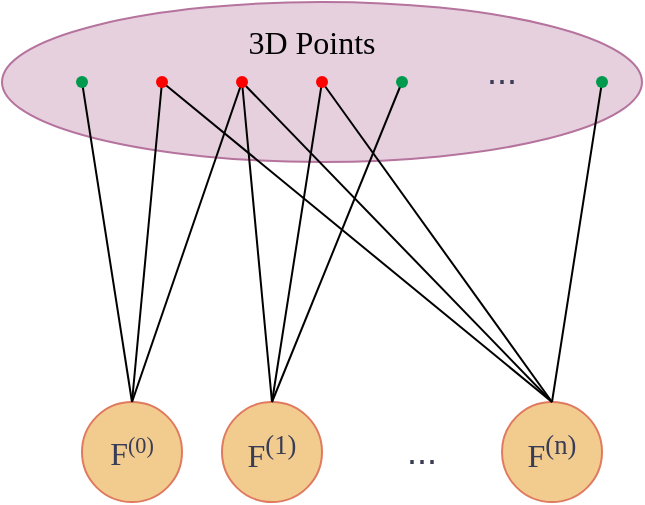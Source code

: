 <mxfile version="21.7.2" type="github">
  <diagram name="第 1 页" id="p5tvnPAxK2jM7N4Cxcdh">
    <mxGraphModel dx="954" dy="642" grid="1" gridSize="10" guides="1" tooltips="1" connect="1" arrows="1" fold="1" page="1" pageScale="1" pageWidth="827" pageHeight="1169" math="0" shadow="0">
      <root>
        <mxCell id="0" />
        <mxCell id="1" parent="0" />
        <mxCell id="sI3iWoAzNLH_Q0J9M54Q-50" value="" style="ellipse;whiteSpace=wrap;html=1;strokeColor=#B5739D;fontColor=#393C56;fillColor=#E6D0DE;" vertex="1" parent="1">
          <mxGeometry x="310" y="210" width="320" height="80" as="geometry" />
        </mxCell>
        <mxCell id="sI3iWoAzNLH_Q0J9M54Q-8" value="F&lt;span style=&quot;font-size: 13.333px;&quot;&gt;&lt;sup&gt;(0)&lt;/sup&gt;&lt;/span&gt;" style="ellipse;whiteSpace=wrap;html=1;aspect=fixed;fillColor=#F2CC8F;strokeColor=#E07A5F;fontFamily=Times New Roman;fontSize=16;labelBackgroundColor=none;fontColor=#393C56;" vertex="1" parent="1">
          <mxGeometry x="350" y="410" width="50" height="50" as="geometry" />
        </mxCell>
        <mxCell id="sI3iWoAzNLH_Q0J9M54Q-9" value="F&lt;sup&gt;(1)&lt;/sup&gt;" style="ellipse;whiteSpace=wrap;html=1;aspect=fixed;fillColor=#F2CC8F;strokeColor=#E07A5F;fontFamily=Times New Roman;fontSize=16;labelBackgroundColor=none;fontColor=#393C56;" vertex="1" parent="1">
          <mxGeometry x="420" y="410" width="50" height="50" as="geometry" />
        </mxCell>
        <mxCell id="sI3iWoAzNLH_Q0J9M54Q-16" value="F&lt;sup&gt;(n)&lt;/sup&gt;" style="ellipse;whiteSpace=wrap;html=1;aspect=fixed;fillColor=#F2CC8F;strokeColor=#E07A5F;fontFamily=Times New Roman;fontSize=16;labelBackgroundColor=none;fontColor=#393C56;" vertex="1" parent="1">
          <mxGeometry x="560" y="410" width="50" height="50" as="geometry" />
        </mxCell>
        <mxCell id="sI3iWoAzNLH_Q0J9M54Q-19" value="..." style="text;html=1;strokeColor=none;fillColor=none;align=center;verticalAlign=middle;whiteSpace=wrap;rounded=0;fontSize=18;fontStyle=0;labelBackgroundColor=none;fontColor=#393C56;" vertex="1" parent="1">
          <mxGeometry x="490" y="420" width="60" height="30" as="geometry" />
        </mxCell>
        <mxCell id="sI3iWoAzNLH_Q0J9M54Q-31" value="" style="endArrow=none;html=1;rounded=0;strokeColor=#000000;fontColor=#393C56;fillColor=#F2CC8F;exitX=0.5;exitY=0;exitDx=0;exitDy=0;" edge="1" parent="1" source="sI3iWoAzNLH_Q0J9M54Q-16">
          <mxGeometry width="50" height="50" relative="1" as="geometry">
            <mxPoint x="620" y="300" as="sourcePoint" />
            <mxPoint x="390" y="250" as="targetPoint" />
          </mxGeometry>
        </mxCell>
        <mxCell id="sI3iWoAzNLH_Q0J9M54Q-33" value="" style="endArrow=none;html=1;rounded=0;strokeColor=#000000;fontColor=#393C56;fillColor=#F2CC8F;exitX=0.5;exitY=0;exitDx=0;exitDy=0;entryX=0.45;entryY=0.925;entryDx=0;entryDy=0;entryPerimeter=0;" edge="1" parent="1" source="sI3iWoAzNLH_Q0J9M54Q-8" target="sI3iWoAzNLH_Q0J9M54Q-32">
          <mxGeometry width="50" height="50" relative="1" as="geometry">
            <mxPoint x="300" y="310" as="sourcePoint" />
            <mxPoint x="310" y="280" as="targetPoint" />
          </mxGeometry>
        </mxCell>
        <mxCell id="sI3iWoAzNLH_Q0J9M54Q-32" value="" style="shape=waypoint;sketch=0;fillStyle=solid;size=6;pointerEvents=1;points=[];fillColor=none;resizable=0;rotatable=0;perimeter=centerPerimeter;snapToPoint=1;strokeColor=#00994D;fontColor=#393C56;" vertex="1" parent="1">
          <mxGeometry x="340" y="240" width="20" height="20" as="geometry" />
        </mxCell>
        <mxCell id="sI3iWoAzNLH_Q0J9M54Q-34" value="" style="endArrow=none;html=1;rounded=0;strokeColor=#000000;fontColor=#393C56;fillColor=#F2CC8F;exitX=0.5;exitY=0;exitDx=0;exitDy=0;entryX=0.4;entryY=0.725;entryDx=0;entryDy=0;entryPerimeter=0;" edge="1" parent="1" source="sI3iWoAzNLH_Q0J9M54Q-8" target="sI3iWoAzNLH_Q0J9M54Q-23">
          <mxGeometry width="50" height="50" relative="1" as="geometry">
            <mxPoint x="390" y="310" as="sourcePoint" />
            <mxPoint x="440" y="260" as="targetPoint" />
          </mxGeometry>
        </mxCell>
        <mxCell id="sI3iWoAzNLH_Q0J9M54Q-35" value="" style="endArrow=none;html=1;rounded=0;strokeColor=#000000;fontColor=#393C56;fillColor=#F2CC8F;entryX=-0.1;entryY=-0.075;entryDx=0;entryDy=0;entryPerimeter=0;exitX=0.5;exitY=0;exitDx=0;exitDy=0;" edge="1" parent="1" source="sI3iWoAzNLH_Q0J9M54Q-9" target="sI3iWoAzNLH_Q0J9M54Q-23">
          <mxGeometry width="50" height="50" relative="1" as="geometry">
            <mxPoint x="620" y="300" as="sourcePoint" />
            <mxPoint x="670" y="250" as="targetPoint" />
          </mxGeometry>
        </mxCell>
        <mxCell id="sI3iWoAzNLH_Q0J9M54Q-37" value="..." style="text;html=1;strokeColor=none;fillColor=none;align=center;verticalAlign=middle;whiteSpace=wrap;rounded=0;fontSize=18;fontStyle=0;labelBackgroundColor=none;fontColor=#393C56;" vertex="1" parent="1">
          <mxGeometry x="530" y="230" width="60" height="30" as="geometry" />
        </mxCell>
        <mxCell id="sI3iWoAzNLH_Q0J9M54Q-38" value="" style="endArrow=none;html=1;rounded=0;strokeColor=#000000;fontColor=#393C56;fillColor=#F2CC8F;exitX=0.5;exitY=0;exitDx=0;exitDy=0;" edge="1" parent="1" source="sI3iWoAzNLH_Q0J9M54Q-8" target="sI3iWoAzNLH_Q0J9M54Q-22">
          <mxGeometry width="50" height="50" relative="1" as="geometry">
            <mxPoint x="620" y="300" as="sourcePoint" />
            <mxPoint x="670" y="250" as="targetPoint" />
          </mxGeometry>
        </mxCell>
        <mxCell id="sI3iWoAzNLH_Q0J9M54Q-39" value="" style="endArrow=none;html=1;rounded=0;strokeColor=#000000;fontColor=#393C56;fillColor=#F2CC8F;exitX=0.5;exitY=0;exitDx=0;exitDy=0;" edge="1" parent="1" source="sI3iWoAzNLH_Q0J9M54Q-9">
          <mxGeometry width="50" height="50" relative="1" as="geometry">
            <mxPoint x="420" y="300" as="sourcePoint" />
            <mxPoint x="470" y="250" as="targetPoint" />
          </mxGeometry>
        </mxCell>
        <mxCell id="sI3iWoAzNLH_Q0J9M54Q-41" value="" style="endArrow=none;html=1;rounded=0;strokeColor=#000000;fontColor=#393C56;fillColor=#F2CC8F;exitX=0.5;exitY=0;exitDx=0;exitDy=0;" edge="1" parent="1" source="sI3iWoAzNLH_Q0J9M54Q-9" target="sI3iWoAzNLH_Q0J9M54Q-25">
          <mxGeometry width="50" height="50" relative="1" as="geometry">
            <mxPoint x="535" y="170" as="sourcePoint" />
            <mxPoint x="585" y="120" as="targetPoint" />
          </mxGeometry>
        </mxCell>
        <mxCell id="sI3iWoAzNLH_Q0J9M54Q-22" value="" style="shape=waypoint;sketch=0;fillStyle=solid;size=6;pointerEvents=1;points=[];fillColor=none;resizable=0;rotatable=0;perimeter=centerPerimeter;snapToPoint=1;strokeColor=#FF0000;fontColor=#393C56;" vertex="1" parent="1">
          <mxGeometry x="380" y="240" width="20" height="20" as="geometry" />
        </mxCell>
        <mxCell id="sI3iWoAzNLH_Q0J9M54Q-36" value="" style="endArrow=none;html=1;rounded=0;strokeColor=#000000;fontColor=#393C56;fillColor=#F2CC8F;exitX=0.5;exitY=0;exitDx=0;exitDy=0;" edge="1" parent="1" source="sI3iWoAzNLH_Q0J9M54Q-16">
          <mxGeometry width="50" height="50" relative="1" as="geometry">
            <mxPoint x="620" y="300" as="sourcePoint" />
            <mxPoint x="430" y="250" as="targetPoint" />
          </mxGeometry>
        </mxCell>
        <mxCell id="sI3iWoAzNLH_Q0J9M54Q-25" value="" style="shape=waypoint;sketch=0;fillStyle=solid;size=6;pointerEvents=1;points=[];fillColor=none;resizable=0;rotatable=0;perimeter=centerPerimeter;snapToPoint=1;strokeColor=#00994D;fontColor=#393C56;" vertex="1" parent="1">
          <mxGeometry x="500" y="240" width="20" height="20" as="geometry" />
        </mxCell>
        <mxCell id="sI3iWoAzNLH_Q0J9M54Q-42" value="" style="endArrow=none;html=1;rounded=0;strokeColor=#000000;fontColor=#393C56;fillColor=#F2CC8F;entryX=0.4;entryY=0.775;entryDx=0;entryDy=0;entryPerimeter=0;exitX=0.5;exitY=0;exitDx=0;exitDy=0;" edge="1" parent="1" source="sI3iWoAzNLH_Q0J9M54Q-16" target="sI3iWoAzNLH_Q0J9M54Q-27">
          <mxGeometry width="50" height="50" relative="1" as="geometry">
            <mxPoint x="620" y="300" as="sourcePoint" />
            <mxPoint x="670" y="250" as="targetPoint" />
          </mxGeometry>
        </mxCell>
        <mxCell id="sI3iWoAzNLH_Q0J9M54Q-40" value="" style="endArrow=none;html=1;rounded=0;strokeColor=#000000;fontColor=#393C56;fillColor=#F2CC8F;entryX=0.15;entryY=0.675;entryDx=0;entryDy=0;entryPerimeter=0;exitX=0.5;exitY=0;exitDx=0;exitDy=0;" edge="1" parent="1" source="sI3iWoAzNLH_Q0J9M54Q-16" target="sI3iWoAzNLH_Q0J9M54Q-26">
          <mxGeometry width="50" height="50" relative="1" as="geometry">
            <mxPoint x="620" y="300" as="sourcePoint" />
            <mxPoint x="670" y="250" as="targetPoint" />
          </mxGeometry>
        </mxCell>
        <mxCell id="sI3iWoAzNLH_Q0J9M54Q-26" value="" style="shape=waypoint;sketch=0;fillStyle=solid;size=6;pointerEvents=1;points=[];fillColor=none;resizable=0;rotatable=0;perimeter=centerPerimeter;snapToPoint=1;strokeColor=#FF0000;fontColor=#393C56;" vertex="1" parent="1">
          <mxGeometry x="460" y="240" width="20" height="20" as="geometry" />
        </mxCell>
        <mxCell id="sI3iWoAzNLH_Q0J9M54Q-23" value="" style="shape=waypoint;sketch=0;fillStyle=solid;size=6;pointerEvents=1;points=[];fillColor=none;resizable=0;rotatable=0;perimeter=centerPerimeter;snapToPoint=1;strokeColor=#FF0000;fontColor=#393C56;" vertex="1" parent="1">
          <mxGeometry x="420" y="240" width="20" height="20" as="geometry" />
        </mxCell>
        <mxCell id="sI3iWoAzNLH_Q0J9M54Q-27" value="" style="shape=waypoint;sketch=0;fillStyle=solid;size=6;pointerEvents=1;points=[];fillColor=none;resizable=0;rotatable=0;perimeter=centerPerimeter;snapToPoint=1;strokeColor=#00994D;fontColor=#393C56;" vertex="1" parent="1">
          <mxGeometry x="600" y="240" width="20" height="20" as="geometry" />
        </mxCell>
        <mxCell id="sI3iWoAzNLH_Q0J9M54Q-53" value="3D Points" style="text;html=1;strokeColor=none;fillColor=none;align=center;verticalAlign=middle;whiteSpace=wrap;rounded=0;fontColor=#000000;fontSize=16;fontFamily=Times New Roman;" vertex="1" parent="1">
          <mxGeometry x="410" y="220" width="110" height="20" as="geometry" />
        </mxCell>
      </root>
    </mxGraphModel>
  </diagram>
</mxfile>
